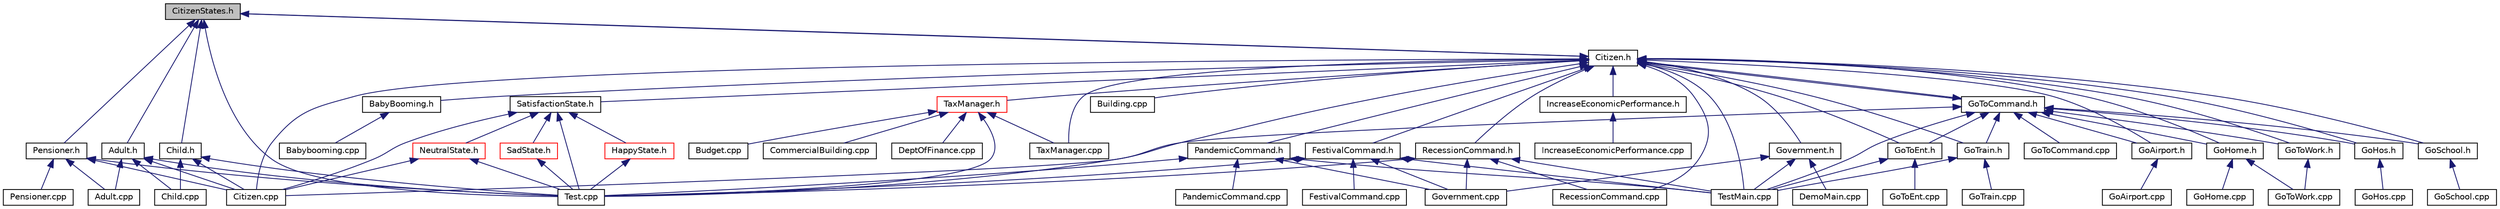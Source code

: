 digraph "CitizenStates.h"
{
 // LATEX_PDF_SIZE
  edge [fontname="Helvetica",fontsize="10",labelfontname="Helvetica",labelfontsize="10"];
  node [fontname="Helvetica",fontsize="10",shape=record];
  Node1 [label="CitizenStates.h",height=0.2,width=0.4,color="black", fillcolor="grey75", style="filled", fontcolor="black",tooltip=" "];
  Node1 -> Node2 [dir="back",color="midnightblue",fontsize="10",style="solid",fontname="Helvetica"];
  Node2 [label="Adult.h",height=0.2,width=0.4,color="black", fillcolor="white", style="filled",URL="$Adult_8h.html",tooltip="Declaration of the AdultState class."];
  Node2 -> Node3 [dir="back",color="midnightblue",fontsize="10",style="solid",fontname="Helvetica"];
  Node3 [label="Adult.cpp",height=0.2,width=0.4,color="black", fillcolor="white", style="filled",URL="$Adult_8cpp.html",tooltip=" "];
  Node2 -> Node4 [dir="back",color="midnightblue",fontsize="10",style="solid",fontname="Helvetica"];
  Node4 [label="Child.cpp",height=0.2,width=0.4,color="black", fillcolor="white", style="filled",URL="$Child_8cpp.html",tooltip=" "];
  Node2 -> Node5 [dir="back",color="midnightblue",fontsize="10",style="solid",fontname="Helvetica"];
  Node5 [label="Citizen.cpp",height=0.2,width=0.4,color="black", fillcolor="white", style="filled",URL="$Citizen_8cpp.html",tooltip=" "];
  Node2 -> Node6 [dir="back",color="midnightblue",fontsize="10",style="solid",fontname="Helvetica"];
  Node6 [label="Test.cpp",height=0.2,width=0.4,color="black", fillcolor="white", style="filled",URL="$Test_8cpp.html",tooltip=" "];
  Node1 -> Node7 [dir="back",color="midnightblue",fontsize="10",style="solid",fontname="Helvetica"];
  Node7 [label="Child.h",height=0.2,width=0.4,color="black", fillcolor="white", style="filled",URL="$Child_8h.html",tooltip=" "];
  Node7 -> Node4 [dir="back",color="midnightblue",fontsize="10",style="solid",fontname="Helvetica"];
  Node7 -> Node5 [dir="back",color="midnightblue",fontsize="10",style="solid",fontname="Helvetica"];
  Node7 -> Node6 [dir="back",color="midnightblue",fontsize="10",style="solid",fontname="Helvetica"];
  Node1 -> Node8 [dir="back",color="midnightblue",fontsize="10",style="solid",fontname="Helvetica"];
  Node8 [label="Citizen.h",height=0.2,width=0.4,color="black", fillcolor="white", style="filled",URL="$Citizen_8h.html",tooltip="Declaration of the Citizen class representing a citizen in the simulation."];
  Node8 -> Node9 [dir="back",color="midnightblue",fontsize="10",style="solid",fontname="Helvetica"];
  Node9 [label="BabyBooming.h",height=0.2,width=0.4,color="black", fillcolor="white", style="filled",URL="$BabyBooming_8h.html",tooltip=" "];
  Node9 -> Node10 [dir="back",color="midnightblue",fontsize="10",style="solid",fontname="Helvetica"];
  Node10 [label="Babybooming.cpp",height=0.2,width=0.4,color="black", fillcolor="white", style="filled",URL="$Babybooming_8cpp.html",tooltip=" "];
  Node8 -> Node11 [dir="back",color="midnightblue",fontsize="10",style="solid",fontname="Helvetica"];
  Node11 [label="Building.cpp",height=0.2,width=0.4,color="black", fillcolor="white", style="filled",URL="$Building_8cpp.html",tooltip=" "];
  Node8 -> Node5 [dir="back",color="midnightblue",fontsize="10",style="solid",fontname="Helvetica"];
  Node8 -> Node1 [dir="back",color="midnightblue",fontsize="10",style="solid",fontname="Helvetica"];
  Node8 -> Node12 [dir="back",color="midnightblue",fontsize="10",style="solid",fontname="Helvetica"];
  Node12 [label="FestivalCommand.h",height=0.2,width=0.4,color="black", fillcolor="white", style="filled",URL="$FestivalCommand_8h.html",tooltip="Defines the FestivalCommand class for organizing and managing city-wide festivals."];
  Node12 -> Node13 [dir="back",color="midnightblue",fontsize="10",style="solid",fontname="Helvetica"];
  Node13 [label="FestivalCommand.cpp",height=0.2,width=0.4,color="black", fillcolor="white", style="filled",URL="$FestivalCommand_8cpp.html",tooltip="Implements the FestivalCommand class for organizing and managing city-wide festivals."];
  Node12 -> Node14 [dir="back",color="midnightblue",fontsize="10",style="solid",fontname="Helvetica"];
  Node14 [label="Government.cpp",height=0.2,width=0.4,color="black", fillcolor="white", style="filled",URL="$Government_8cpp.html",tooltip=" "];
  Node12 -> Node6 [dir="back",color="midnightblue",fontsize="10",style="solid",fontname="Helvetica"];
  Node12 -> Node15 [dir="back",color="midnightblue",fontsize="10",style="solid",fontname="Helvetica"];
  Node15 [label="TestMain.cpp",height=0.2,width=0.4,color="black", fillcolor="white", style="filled",URL="$TestMain_8cpp.html",tooltip=" "];
  Node8 -> Node16 [dir="back",color="midnightblue",fontsize="10",style="solid",fontname="Helvetica"];
  Node16 [label="GoAirport.h",height=0.2,width=0.4,color="black", fillcolor="white", style="filled",URL="$GoAirport_8h.html",tooltip="Part of the command design pattern allowing a citizen to travel from the current position to an airpo..."];
  Node16 -> Node17 [dir="back",color="midnightblue",fontsize="10",style="solid",fontname="Helvetica"];
  Node17 [label="GoAirport.cpp",height=0.2,width=0.4,color="black", fillcolor="white", style="filled",URL="$GoAirport_8cpp.html",tooltip=" "];
  Node8 -> Node18 [dir="back",color="midnightblue",fontsize="10",style="solid",fontname="Helvetica"];
  Node18 [label="GoHome.h",height=0.2,width=0.4,color="black", fillcolor="white", style="filled",URL="$GoHome_8h.html",tooltip=" "];
  Node18 -> Node19 [dir="back",color="midnightblue",fontsize="10",style="solid",fontname="Helvetica"];
  Node19 [label="GoHome.cpp",height=0.2,width=0.4,color="black", fillcolor="white", style="filled",URL="$GoHome_8cpp.html",tooltip=" "];
  Node18 -> Node20 [dir="back",color="midnightblue",fontsize="10",style="solid",fontname="Helvetica"];
  Node20 [label="GoToWork.cpp",height=0.2,width=0.4,color="black", fillcolor="white", style="filled",URL="$GoToWork_8cpp.html",tooltip=" "];
  Node8 -> Node21 [dir="back",color="midnightblue",fontsize="10",style="solid",fontname="Helvetica"];
  Node21 [label="GoHos.h",height=0.2,width=0.4,color="black", fillcolor="white", style="filled",URL="$GoHos_8h.html",tooltip="Header file for the GoHos class, which simulates a citizen going to a hospital in a road network."];
  Node21 -> Node22 [dir="back",color="midnightblue",fontsize="10",style="solid",fontname="Helvetica"];
  Node22 [label="GoHos.cpp",height=0.2,width=0.4,color="black", fillcolor="white", style="filled",URL="$GoHos_8cpp.html",tooltip=" "];
  Node8 -> Node23 [dir="back",color="midnightblue",fontsize="10",style="solid",fontname="Helvetica"];
  Node23 [label="GoSchool.h",height=0.2,width=0.4,color="black", fillcolor="white", style="filled",URL="$GoSchool_8h.html",tooltip="Header file for the GoSchool class, which simulates a citizen going to school in a road network."];
  Node23 -> Node24 [dir="back",color="midnightblue",fontsize="10",style="solid",fontname="Helvetica"];
  Node24 [label="GoSchool.cpp",height=0.2,width=0.4,color="black", fillcolor="white", style="filled",URL="$GoSchool_8cpp.html",tooltip=" "];
  Node8 -> Node25 [dir="back",color="midnightblue",fontsize="10",style="solid",fontname="Helvetica"];
  Node25 [label="GoToCommand.h",height=0.2,width=0.4,color="black", fillcolor="white", style="filled",URL="$GoToCommand_8h.html",tooltip=" "];
  Node25 -> Node5 [dir="back",color="midnightblue",fontsize="10",style="solid",fontname="Helvetica"];
  Node25 -> Node8 [dir="back",color="midnightblue",fontsize="10",style="solid",fontname="Helvetica"];
  Node25 -> Node16 [dir="back",color="midnightblue",fontsize="10",style="solid",fontname="Helvetica"];
  Node25 -> Node18 [dir="back",color="midnightblue",fontsize="10",style="solid",fontname="Helvetica"];
  Node25 -> Node21 [dir="back",color="midnightblue",fontsize="10",style="solid",fontname="Helvetica"];
  Node25 -> Node23 [dir="back",color="midnightblue",fontsize="10",style="solid",fontname="Helvetica"];
  Node25 -> Node26 [dir="back",color="midnightblue",fontsize="10",style="solid",fontname="Helvetica"];
  Node26 [label="GoToCommand.cpp",height=0.2,width=0.4,color="black", fillcolor="white", style="filled",URL="$GoToCommand_8cpp.html",tooltip=" "];
  Node25 -> Node27 [dir="back",color="midnightblue",fontsize="10",style="solid",fontname="Helvetica"];
  Node27 [label="GoToEnt.h",height=0.2,width=0.4,color="black", fillcolor="white", style="filled",URL="$GoToEnt_8h.html",tooltip=" "];
  Node27 -> Node28 [dir="back",color="midnightblue",fontsize="10",style="solid",fontname="Helvetica"];
  Node28 [label="GoToEnt.cpp",height=0.2,width=0.4,color="black", fillcolor="white", style="filled",URL="$GoToEnt_8cpp.html",tooltip=" "];
  Node27 -> Node15 [dir="back",color="midnightblue",fontsize="10",style="solid",fontname="Helvetica"];
  Node25 -> Node29 [dir="back",color="midnightblue",fontsize="10",style="solid",fontname="Helvetica"];
  Node29 [label="GoToWork.h",height=0.2,width=0.4,color="black", fillcolor="white", style="filled",URL="$GoToWork_8h.html",tooltip="Part of the command design pattern allowing a citizen to travel from the current position to the work..."];
  Node29 -> Node20 [dir="back",color="midnightblue",fontsize="10",style="solid",fontname="Helvetica"];
  Node25 -> Node30 [dir="back",color="midnightblue",fontsize="10",style="solid",fontname="Helvetica"];
  Node30 [label="GoTrain.h",height=0.2,width=0.4,color="black", fillcolor="white", style="filled",URL="$GoTrain_8h.html",tooltip="Part of the command design pattern allowing a citizen to travel from the current position to a train ..."];
  Node30 -> Node31 [dir="back",color="midnightblue",fontsize="10",style="solid",fontname="Helvetica"];
  Node31 [label="GoTrain.cpp",height=0.2,width=0.4,color="black", fillcolor="white", style="filled",URL="$GoTrain_8cpp.html",tooltip=" "];
  Node30 -> Node15 [dir="back",color="midnightblue",fontsize="10",style="solid",fontname="Helvetica"];
  Node25 -> Node15 [dir="back",color="midnightblue",fontsize="10",style="solid",fontname="Helvetica"];
  Node8 -> Node27 [dir="back",color="midnightblue",fontsize="10",style="solid",fontname="Helvetica"];
  Node8 -> Node29 [dir="back",color="midnightblue",fontsize="10",style="solid",fontname="Helvetica"];
  Node8 -> Node30 [dir="back",color="midnightblue",fontsize="10",style="solid",fontname="Helvetica"];
  Node8 -> Node32 [dir="back",color="midnightblue",fontsize="10",style="solid",fontname="Helvetica"];
  Node32 [label="Government.h",height=0.2,width=0.4,color="black", fillcolor="white", style="filled",URL="$Government_8h.html",tooltip="Declaration of the Government class acting as the facade."];
  Node32 -> Node33 [dir="back",color="midnightblue",fontsize="10",style="solid",fontname="Helvetica"];
  Node33 [label="DemoMain.cpp",height=0.2,width=0.4,color="black", fillcolor="white", style="filled",URL="$DemoMain_8cpp.html",tooltip=" "];
  Node32 -> Node14 [dir="back",color="midnightblue",fontsize="10",style="solid",fontname="Helvetica"];
  Node32 -> Node15 [dir="back",color="midnightblue",fontsize="10",style="solid",fontname="Helvetica"];
  Node8 -> Node34 [dir="back",color="midnightblue",fontsize="10",style="solid",fontname="Helvetica"];
  Node34 [label="IncreaseEconomicPerformance.h",height=0.2,width=0.4,color="black", fillcolor="white", style="filled",URL="$IncreaseEconomicPerformance_8h.html",tooltip=" "];
  Node34 -> Node35 [dir="back",color="midnightblue",fontsize="10",style="solid",fontname="Helvetica"];
  Node35 [label="IncreaseEconomicPerformance.cpp",height=0.2,width=0.4,color="black", fillcolor="white", style="filled",URL="$IncreaseEconomicPerformance_8cpp.html",tooltip=" "];
  Node8 -> Node36 [dir="back",color="midnightblue",fontsize="10",style="solid",fontname="Helvetica"];
  Node36 [label="PandemicCommand.h",height=0.2,width=0.4,color="black", fillcolor="white", style="filled",URL="$PandemicCommand_8h.html",tooltip="Defines the PandemicCommand class responsible for handling events related to a pandemic."];
  Node36 -> Node14 [dir="back",color="midnightblue",fontsize="10",style="solid",fontname="Helvetica"];
  Node36 -> Node37 [dir="back",color="midnightblue",fontsize="10",style="solid",fontname="Helvetica"];
  Node37 [label="PandemicCommand.cpp",height=0.2,width=0.4,color="black", fillcolor="white", style="filled",URL="$PandemicCommand_8cpp.html",tooltip=" "];
  Node36 -> Node6 [dir="back",color="midnightblue",fontsize="10",style="solid",fontname="Helvetica"];
  Node36 -> Node15 [dir="back",color="midnightblue",fontsize="10",style="solid",fontname="Helvetica"];
  Node8 -> Node38 [dir="back",color="midnightblue",fontsize="10",style="solid",fontname="Helvetica"];
  Node38 [label="RecessionCommand.cpp",height=0.2,width=0.4,color="black", fillcolor="white", style="filled",URL="$RecessionCommand_8cpp.html",tooltip=" "];
  Node8 -> Node39 [dir="back",color="midnightblue",fontsize="10",style="solid",fontname="Helvetica"];
  Node39 [label="RecessionCommand.h",height=0.2,width=0.4,color="black", fillcolor="white", style="filled",URL="$RecessionCommand_8h.html",tooltip="Defines the RecessionCommand class for handling city-wide recession events."];
  Node39 -> Node14 [dir="back",color="midnightblue",fontsize="10",style="solid",fontname="Helvetica"];
  Node39 -> Node38 [dir="back",color="midnightblue",fontsize="10",style="solid",fontname="Helvetica"];
  Node39 -> Node6 [dir="back",color="midnightblue",fontsize="10",style="solid",fontname="Helvetica"];
  Node39 -> Node15 [dir="back",color="midnightblue",fontsize="10",style="solid",fontname="Helvetica"];
  Node8 -> Node40 [dir="back",color="midnightblue",fontsize="10",style="solid",fontname="Helvetica"];
  Node40 [label="SatisfactionState.h",height=0.2,width=0.4,color="black", fillcolor="white", style="filled",URL="$SatisfactionState_8h.html",tooltip="Declaration of the SatisfactionState abstract class and its derived states."];
  Node40 -> Node5 [dir="back",color="midnightblue",fontsize="10",style="solid",fontname="Helvetica"];
  Node40 -> Node41 [dir="back",color="midnightblue",fontsize="10",style="solid",fontname="Helvetica"];
  Node41 [label="HappyState.h",height=0.2,width=0.4,color="red", fillcolor="white", style="filled",URL="$HappyState_8h.html",tooltip=" "];
  Node41 -> Node6 [dir="back",color="midnightblue",fontsize="10",style="solid",fontname="Helvetica"];
  Node40 -> Node45 [dir="back",color="midnightblue",fontsize="10",style="solid",fontname="Helvetica"];
  Node45 [label="NeutralState.h",height=0.2,width=0.4,color="red", fillcolor="white", style="filled",URL="$NeutralState_8h.html",tooltip=" "];
  Node45 -> Node5 [dir="back",color="midnightblue",fontsize="10",style="solid",fontname="Helvetica"];
  Node45 -> Node6 [dir="back",color="midnightblue",fontsize="10",style="solid",fontname="Helvetica"];
  Node40 -> Node46 [dir="back",color="midnightblue",fontsize="10",style="solid",fontname="Helvetica"];
  Node46 [label="SadState.h",height=0.2,width=0.4,color="red", fillcolor="white", style="filled",URL="$SadState_8h.html",tooltip="Declaration of the SadState class representing a low satisfaction state."];
  Node46 -> Node6 [dir="back",color="midnightblue",fontsize="10",style="solid",fontname="Helvetica"];
  Node40 -> Node6 [dir="back",color="midnightblue",fontsize="10",style="solid",fontname="Helvetica"];
  Node8 -> Node47 [dir="back",color="midnightblue",fontsize="10",style="solid",fontname="Helvetica"];
  Node47 [label="TaxManager.cpp",height=0.2,width=0.4,color="black", fillcolor="white", style="filled",URL="$TaxManager_8cpp.html",tooltip=" "];
  Node8 -> Node48 [dir="back",color="midnightblue",fontsize="10",style="solid",fontname="Helvetica"];
  Node48 [label="TaxManager.h",height=0.2,width=0.4,color="red", fillcolor="white", style="filled",URL="$TaxManager_8h.html",tooltip=" "];
  Node48 -> Node49 [dir="back",color="midnightblue",fontsize="10",style="solid",fontname="Helvetica"];
  Node49 [label="Budget.cpp",height=0.2,width=0.4,color="black", fillcolor="white", style="filled",URL="$Budget_8cpp.html",tooltip=" "];
  Node48 -> Node50 [dir="back",color="midnightblue",fontsize="10",style="solid",fontname="Helvetica"];
  Node50 [label="CommercialBuilding.cpp",height=0.2,width=0.4,color="black", fillcolor="white", style="filled",URL="$CommercialBuilding_8cpp.html",tooltip=" "];
  Node48 -> Node51 [dir="back",color="midnightblue",fontsize="10",style="solid",fontname="Helvetica"];
  Node51 [label="DeptOfFinance.cpp",height=0.2,width=0.4,color="black", fillcolor="white", style="filled",URL="$DeptOfFinance_8cpp.html",tooltip=" "];
  Node48 -> Node47 [dir="back",color="midnightblue",fontsize="10",style="solid",fontname="Helvetica"];
  Node48 -> Node6 [dir="back",color="midnightblue",fontsize="10",style="solid",fontname="Helvetica"];
  Node8 -> Node6 [dir="back",color="midnightblue",fontsize="10",style="solid",fontname="Helvetica"];
  Node8 -> Node15 [dir="back",color="midnightblue",fontsize="10",style="solid",fontname="Helvetica"];
  Node1 -> Node84 [dir="back",color="midnightblue",fontsize="10",style="solid",fontname="Helvetica"];
  Node84 [label="Pensioner.h",height=0.2,width=0.4,color="black", fillcolor="white", style="filled",URL="$Pensioner_8h.html",tooltip=" "];
  Node84 -> Node3 [dir="back",color="midnightblue",fontsize="10",style="solid",fontname="Helvetica"];
  Node84 -> Node5 [dir="back",color="midnightblue",fontsize="10",style="solid",fontname="Helvetica"];
  Node84 -> Node85 [dir="back",color="midnightblue",fontsize="10",style="solid",fontname="Helvetica"];
  Node85 [label="Pensioner.cpp",height=0.2,width=0.4,color="black", fillcolor="white", style="filled",URL="$Pensioner_8cpp.html",tooltip=" "];
  Node84 -> Node6 [dir="back",color="midnightblue",fontsize="10",style="solid",fontname="Helvetica"];
  Node1 -> Node6 [dir="back",color="midnightblue",fontsize="10",style="solid",fontname="Helvetica"];
}
